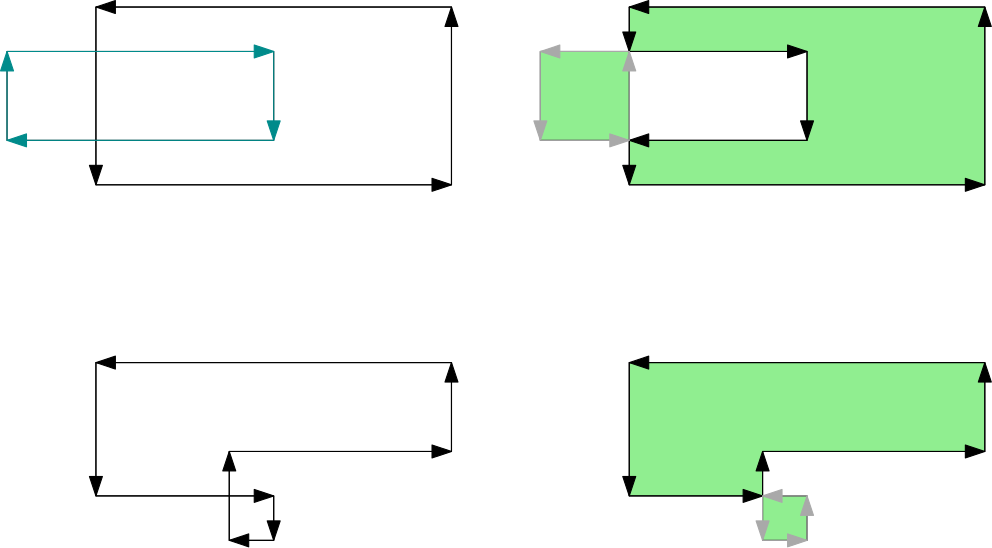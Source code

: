 <?xml version="1.0"?>
<!DOCTYPE ipe SYSTEM "ipe.dtd">
<ipe version="70218" creator="Ipe 7.2.29">
<info created="D:20241210110915" modified="D:20241210125732"/>
<ipestyle name="basic">
<symbol name="arrow/arc(spx)">
<path stroke="sym-stroke" fill="sym-stroke" pen="sym-pen">
0 0 m
-1 0.333 l
-1 -0.333 l
h
</path>
</symbol>
<symbol name="arrow/farc(spx)">
<path stroke="sym-stroke" fill="white" pen="sym-pen">
0 0 m
-1 0.333 l
-1 -0.333 l
h
</path>
</symbol>
<symbol name="arrow/ptarc(spx)">
<path stroke="sym-stroke" fill="sym-stroke" pen="sym-pen">
0 0 m
-1 0.333 l
-0.8 0 l
-1 -0.333 l
h
</path>
</symbol>
<symbol name="arrow/fptarc(spx)">
<path stroke="sym-stroke" fill="white" pen="sym-pen">
0 0 m
-1 0.333 l
-0.8 0 l
-1 -0.333 l
h
</path>
</symbol>
<symbol name="mark/circle(sx)" transformations="translations">
<path fill="sym-stroke">
0.6 0 0 0.6 0 0 e
0.4 0 0 0.4 0 0 e
</path>
</symbol>
<symbol name="mark/disk(sx)" transformations="translations">
<path fill="sym-stroke">
0.6 0 0 0.6 0 0 e
</path>
</symbol>
<symbol name="mark/fdisk(sfx)" transformations="translations">
<group>
<path fill="sym-fill">
0.5 0 0 0.5 0 0 e
</path>
<path fill="sym-stroke" fillrule="eofill">
0.6 0 0 0.6 0 0 e
0.4 0 0 0.4 0 0 e
</path>
</group>
</symbol>
<symbol name="mark/box(sx)" transformations="translations">
<path fill="sym-stroke" fillrule="eofill">
-0.6 -0.6 m
0.6 -0.6 l
0.6 0.6 l
-0.6 0.6 l
h
-0.4 -0.4 m
0.4 -0.4 l
0.4 0.4 l
-0.4 0.4 l
h
</path>
</symbol>
<symbol name="mark/square(sx)" transformations="translations">
<path fill="sym-stroke">
-0.6 -0.6 m
0.6 -0.6 l
0.6 0.6 l
-0.6 0.6 l
h
</path>
</symbol>
<symbol name="mark/fsquare(sfx)" transformations="translations">
<group>
<path fill="sym-fill">
-0.5 -0.5 m
0.5 -0.5 l
0.5 0.5 l
-0.5 0.5 l
h
</path>
<path fill="sym-stroke" fillrule="eofill">
-0.6 -0.6 m
0.6 -0.6 l
0.6 0.6 l
-0.6 0.6 l
h
-0.4 -0.4 m
0.4 -0.4 l
0.4 0.4 l
-0.4 0.4 l
h
</path>
</group>
</symbol>
<symbol name="mark/cross(sx)" transformations="translations">
<group>
<path fill="sym-stroke">
-0.43 -0.57 m
0.57 0.43 l
0.43 0.57 l
-0.57 -0.43 l
h
</path>
<path fill="sym-stroke">
-0.43 0.57 m
0.57 -0.43 l
0.43 -0.57 l
-0.57 0.43 l
h
</path>
</group>
</symbol>
<symbol name="arrow/fnormal(spx)">
<path stroke="sym-stroke" fill="white" pen="sym-pen">
0 0 m
-1 0.333 l
-1 -0.333 l
h
</path>
</symbol>
<symbol name="arrow/pointed(spx)">
<path stroke="sym-stroke" fill="sym-stroke" pen="sym-pen">
0 0 m
-1 0.333 l
-0.8 0 l
-1 -0.333 l
h
</path>
</symbol>
<symbol name="arrow/fpointed(spx)">
<path stroke="sym-stroke" fill="white" pen="sym-pen">
0 0 m
-1 0.333 l
-0.8 0 l
-1 -0.333 l
h
</path>
</symbol>
<symbol name="arrow/linear(spx)">
<path stroke="sym-stroke" pen="sym-pen">
-1 0.333 m
0 0 l
-1 -0.333 l
</path>
</symbol>
<symbol name="arrow/fdouble(spx)">
<path stroke="sym-stroke" fill="white" pen="sym-pen">
0 0 m
-1 0.333 l
-1 -0.333 l
h
-1 0 m
-2 0.333 l
-2 -0.333 l
h
</path>
</symbol>
<symbol name="arrow/double(spx)">
<path stroke="sym-stroke" fill="sym-stroke" pen="sym-pen">
0 0 m
-1 0.333 l
-1 -0.333 l
h
-1 0 m
-2 0.333 l
-2 -0.333 l
h
</path>
</symbol>
<symbol name="arrow/mid-normal(spx)">
<path stroke="sym-stroke" fill="sym-stroke" pen="sym-pen">
0.5 0 m
-0.5 0.333 l
-0.5 -0.333 l
h
</path>
</symbol>
<symbol name="arrow/mid-fnormal(spx)">
<path stroke="sym-stroke" fill="white" pen="sym-pen">
0.5 0 m
-0.5 0.333 l
-0.5 -0.333 l
h
</path>
</symbol>
<symbol name="arrow/mid-pointed(spx)">
<path stroke="sym-stroke" fill="sym-stroke" pen="sym-pen">
0.5 0 m
-0.5 0.333 l
-0.3 0 l
-0.5 -0.333 l
h
</path>
</symbol>
<symbol name="arrow/mid-fpointed(spx)">
<path stroke="sym-stroke" fill="white" pen="sym-pen">
0.5 0 m
-0.5 0.333 l
-0.3 0 l
-0.5 -0.333 l
h
</path>
</symbol>
<symbol name="arrow/mid-double(spx)">
<path stroke="sym-stroke" fill="sym-stroke" pen="sym-pen">
1 0 m
0 0.333 l
0 -0.333 l
h
0 0 m
-1 0.333 l
-1 -0.333 l
h
</path>
</symbol>
<symbol name="arrow/mid-fdouble(spx)">
<path stroke="sym-stroke" fill="white" pen="sym-pen">
1 0 m
0 0.333 l
0 -0.333 l
h
0 0 m
-1 0.333 l
-1 -0.333 l
h
</path>
</symbol>
<anglesize name="22.5 deg" value="22.5"/>
<anglesize name="30 deg" value="30"/>
<anglesize name="45 deg" value="45"/>
<anglesize name="60 deg" value="60"/>
<anglesize name="90 deg" value="90"/>
<arrowsize name="large" value="10"/>
<arrowsize name="small" value="5"/>
<arrowsize name="tiny" value="3"/>
<color name="blue" value="0 0 1"/>
<color name="brown" value="0.647 0.165 0.165"/>
<color name="darkblue" value="0 0 0.545"/>
<color name="darkcyan" value="0 0.545 0.545"/>
<color name="darkgray" value="0.663"/>
<color name="darkgreen" value="0 0.392 0"/>
<color name="darkmagenta" value="0.545 0 0.545"/>
<color name="darkorange" value="1 0.549 0"/>
<color name="darkred" value="0.545 0 0"/>
<color name="gold" value="1 0.843 0"/>
<color name="gray" value="0.745"/>
<color name="green" value="0 1 0"/>
<color name="lightblue" value="0.678 0.847 0.902"/>
<color name="lightcyan" value="0.878 1 1"/>
<color name="lightgray" value="0.827"/>
<color name="lightgreen" value="0.565 0.933 0.565"/>
<color name="lightyellow" value="1 1 0.878"/>
<color name="navy" value="0 0 0.502"/>
<color name="orange" value="1 0.647 0"/>
<color name="pink" value="1 0.753 0.796"/>
<color name="purple" value="0.627 0.125 0.941"/>
<color name="red" value="1 0 0"/>
<color name="seagreen" value="0.18 0.545 0.341"/>
<color name="turquoise" value="0.251 0.878 0.816"/>
<color name="violet" value="0.933 0.51 0.933"/>
<color name="yellow" value="1 1 0"/>
<dashstyle name="dash dot dotted" value="[4 2 1 2 1 2] 0"/>
<dashstyle name="dash dotted" value="[4 2 1 2] 0"/>
<dashstyle name="dashed" value="[4] 0"/>
<dashstyle name="dotted" value="[1 3] 0"/>
<gridsize name="10 pts (~3.5 mm)" value="10"/>
<gridsize name="14 pts (~5 mm)" value="14"/>
<gridsize name="16 pts (~6 mm)" value="16"/>
<gridsize name="20 pts (~7 mm)" value="20"/>
<gridsize name="28 pts (~10 mm)" value="28"/>
<gridsize name="32 pts (~12 mm)" value="32"/>
<gridsize name="4 pts" value="4"/>
<gridsize name="56 pts (~20 mm)" value="56"/>
<gridsize name="8 pts (~3 mm)" value="8"/>
<opacity name="10%" value="0.1"/>
<opacity name="30%" value="0.3"/>
<opacity name="50%" value="0.5"/>
<opacity name="75%" value="0.75"/>
<pen name="fat" value="1.2"/>
<pen name="heavier" value="0.8"/>
<pen name="ultrafat" value="2"/>
<symbolsize name="large" value="5"/>
<symbolsize name="small" value="2"/>
<symbolsize name="tiny" value="1.1"/>
<textsize name="Huge" value="\Huge"/>
<textsize name="LARGE" value="\LARGE"/>
<textsize name="Large" value="\Large"/>
<textsize name="footnote" value="\footnotesize"/>
<textsize name="huge" value="\huge"/>
<textsize name="large" value="\large"/>
<textsize name="script" value="\scriptsize"/>
<textsize name="small" value="\small"/>
<textsize name="tiny" value="\tiny"/>
<textstyle name="center" begin="\begin{center}" end="\end{center}"/>
<textstyle name="item" begin="\begin{itemize}\item{}" end="\end{itemize}"/>
<textstyle name="itemize" begin="\begin{itemize}" end="\end{itemize}"/>
<tiling name="falling" angle="-60" step="4" width="1"/>
<tiling name="rising" angle="30" step="4" width="1"/>
</ipestyle>
<page>
<layer name="alpha"/>
<view layers="alpha" active="alpha"/>
<path layer="alpha" stroke="black">
64 704 m
192 704 l
192 768 l
64 768 l
h
32 752 m
128 752 l
128 720 l
32 720 l
h
</path>
<path stroke="black" fill="lightgreen" fillrule="eofill" arrow="normal/normal">
64 704 m
192 704 l
</path>
<path stroke="black" arrow="normal/normal">
192 704 m
192 768 l
</path>
<path stroke="black" arrow="normal/normal">
192 768 m
64 768 l
</path>
<path stroke="black" arrow="normal/normal">
64 768 m
64 704 l
</path>
<path stroke="darkcyan" arrow="normal/normal">
128 720 m
32 720 l
</path>
<path stroke="darkcyan" arrow="normal/normal">
32 720 m
32 752 l
</path>
<path stroke="darkcyan" arrow="normal/normal">
32 752 m
128 752 l
</path>
<path stroke="darkcyan" arrow="normal/normal">
128 752 m
128 720 l
</path>
<path matrix="1 0 0 1 -192 0" stroke="black">
384 640 m
256 640 l
256 592 l
320 592 l
320 576 l
304 576 l
304 608 l
384 608 l
h
</path>
<path matrix="1 0 0 1 -192 112" stroke="black" arrow="normal/normal">
384 528 m
256 528 l
</path>
<path matrix="1 0 0 1 -192 112" stroke="black" arrow="normal/normal">
256 528 m
256 480 l
</path>
<path matrix="1 0 0 1 -192 112" stroke="black" arrow="normal/normal">
256 480 m
320 480 l
</path>
<path matrix="1 0 0 1 -192 112" stroke="black" arrow="normal/normal">
320 480 m
320 464 l
</path>
<path matrix="1 0 0 1 -192 112" stroke="black" arrow="normal/normal">
320 464 m
304 464 l
</path>
<path matrix="1 0 0 1 -192 112" stroke="black" arrow="normal/normal">
304 464 m
304 496 l
</path>
<path matrix="1 0 0 1 -192 112" stroke="black" arrow="normal/normal">
304 496 m
384 496 l
</path>
<path matrix="1 0 0 1 -192 112" stroke="black" arrow="normal/normal">
384 496 m
384 528 l
</path>
<path stroke="black" fill="lightgreen" fillrule="eofill">
384 640 m
256 640 l
256 592 l
320 592 l
320 576 l
304 576 l
304 608 l
384 608 l
h
</path>
<path matrix="1 0 0 1 0 112" stroke="black" arrow="normal/normal">
384 528 m
256 528 l
</path>
<path matrix="1 0 0 1 0 112" stroke="black" arrow="normal/normal">
256 528 m
256 480 l
</path>
<path matrix="1 0 0 1 0 112" stroke="black" arrow="normal/normal">
304 496 m
384 496 l
</path>
<path matrix="1 0 0 1 0 112" stroke="black" arrow="normal/normal">
384 496 m
384 528 l
</path>
<path matrix="1 0 0 1 192 0" stroke="black" fill="lightgreen">
64 704 m
192 704 l
192 768 l
64 768 l
h
32 752 m
128 752 l
128 720 l
32 720 l
h
</path>
<path matrix="1 0 0 1 192 0" stroke="black" fill="lightgreen" fillrule="eofill" arrow="normal/normal">
64 704 m
192 704 l
</path>
<path matrix="1 0 0 1 192 0" stroke="black" arrow="normal/normal">
192 704 m
192 768 l
</path>
<path matrix="1 0 0 1 192 0" stroke="black" arrow="normal/normal">
192 768 m
64 768 l
</path>
<path stroke="black" arrow="normal/normal">
256 592 m
304 592 l
</path>
<path stroke="black" arrow="normal/normal">
304 592 m
304 608 l
</path>
<path stroke="darkgray" arrow="normal/normal">
304 576 m
320 576 l
</path>
<path stroke="darkgray" arrow="normal/normal">
320 576 m
320 592 l
</path>
<path stroke="darkgray" arrow="normal/normal">
320 592 m
304 592 l
</path>
<path stroke="darkgray" arrow="normal/normal">
304 592 m
304 576 l
</path>
<path stroke="black" arrow="normal/normal">
256 768 m
256 752 l
</path>
<path stroke="black" arrow="normal/normal">
256 752 m
320 752 l
</path>
<path stroke="black" arrow="normal/normal">
320 752 m
320 720 l
</path>
<path stroke="black" arrow="normal/normal">
320 720 m
256 720 l
</path>
<path stroke="black" arrow="normal/normal">
256 720 m
256 704 l
</path>
<path stroke="darkgray" arrow="normal/normal">
224 720 m
256 720 l
</path>
<path stroke="darkgray" arrow="normal/normal">
256 720 m
256 752 l
</path>
<path stroke="darkgray" arrow="normal/normal">
256 752 m
224 752 l
</path>
<path stroke="darkgray" arrow="normal/normal">
224 752 m
224 720 l
</path>
</page>
</ipe>
